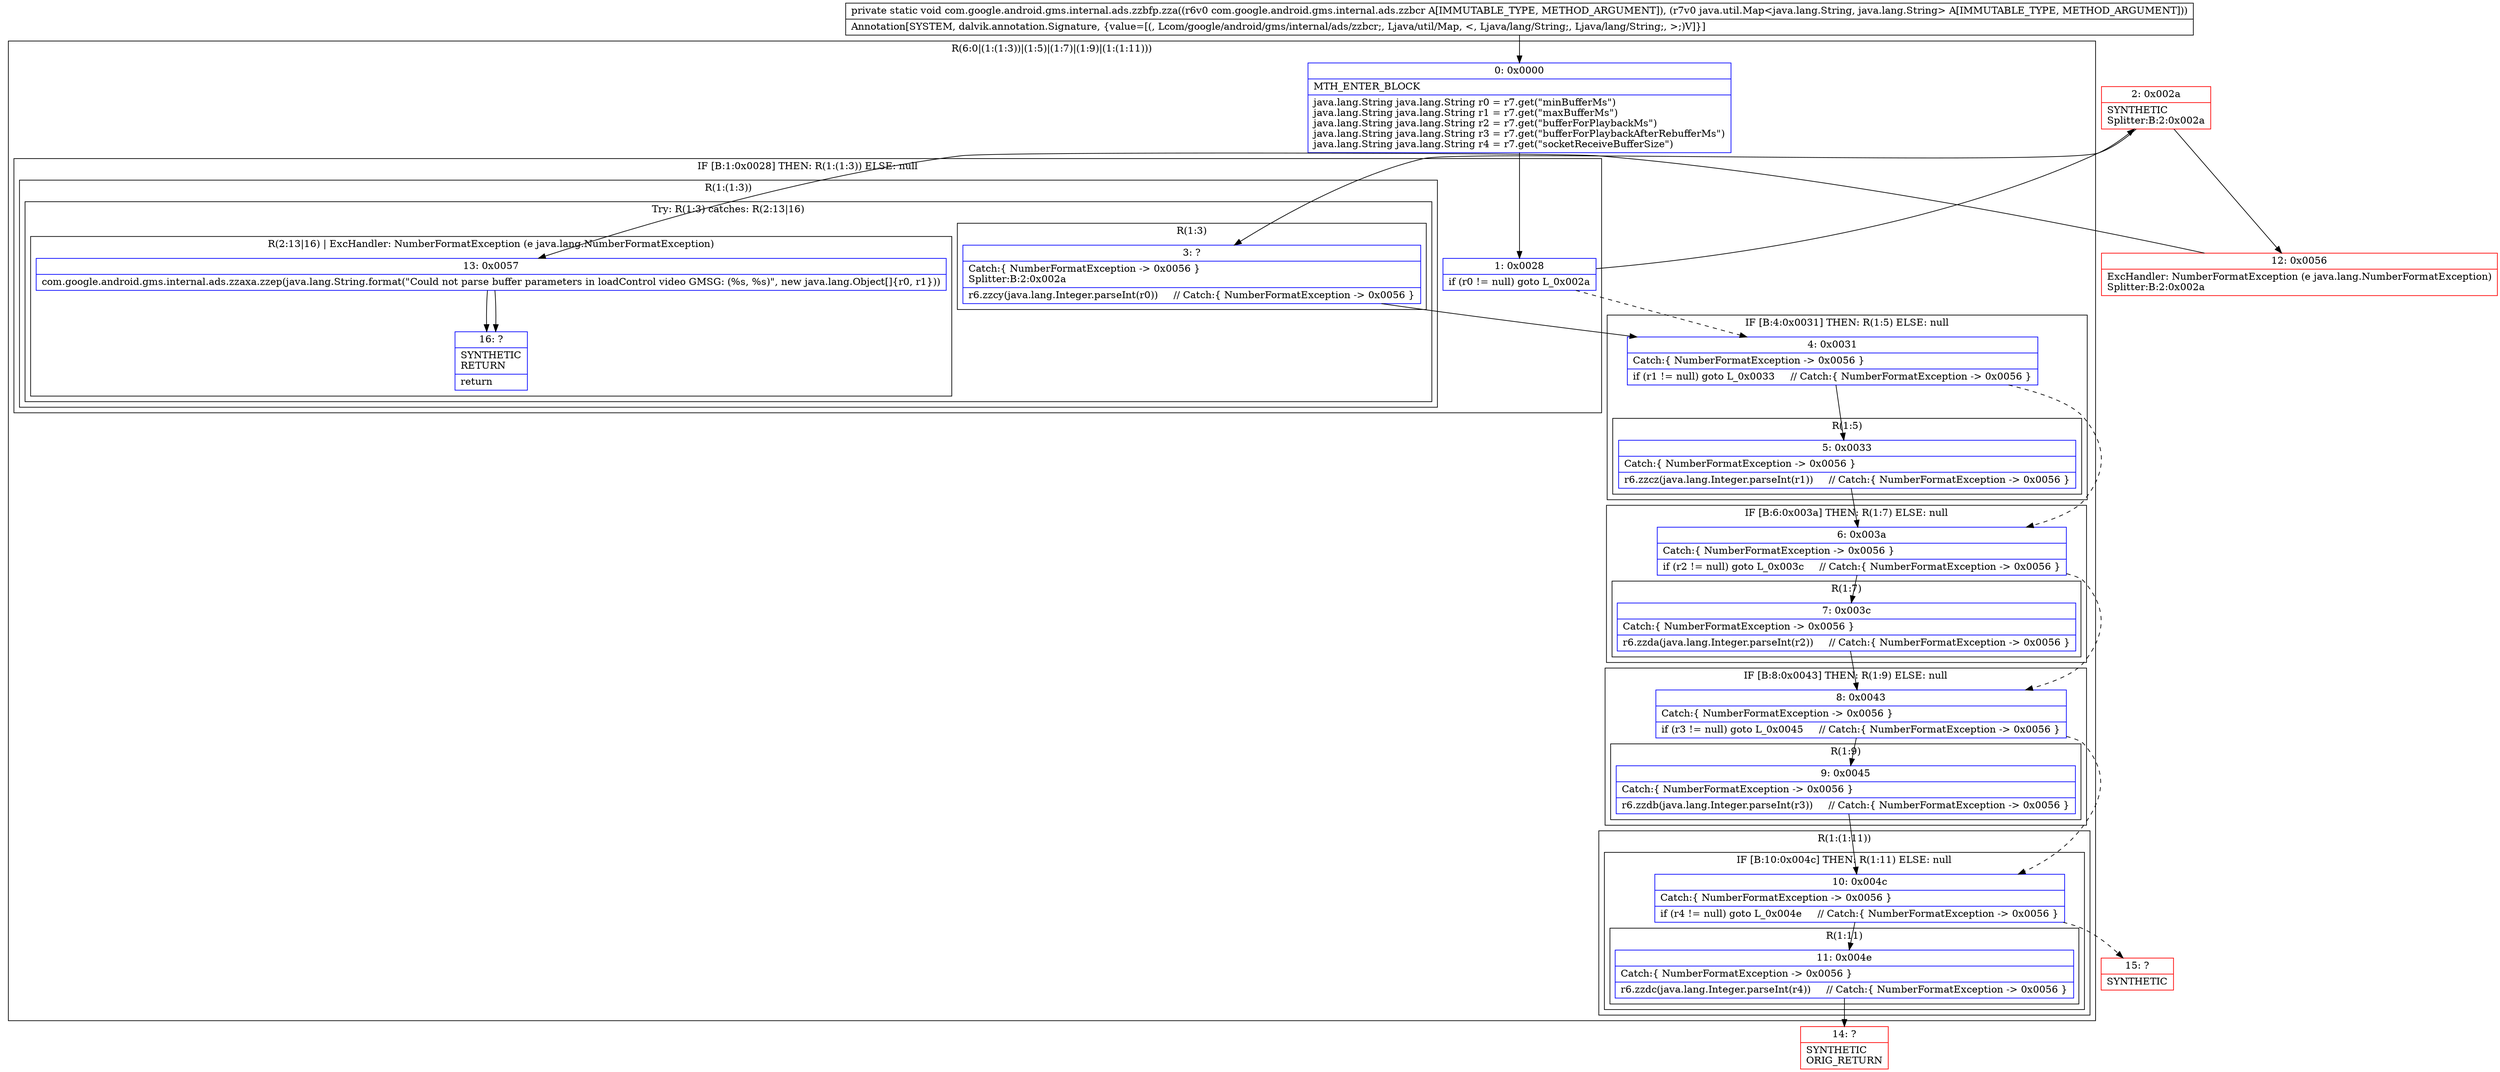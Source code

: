 digraph "CFG forcom.google.android.gms.internal.ads.zzbfp.zza(Lcom\/google\/android\/gms\/internal\/ads\/zzbcr;Ljava\/util\/Map;)V" {
subgraph cluster_Region_1755988172 {
label = "R(6:0|(1:(1:3))|(1:5)|(1:7)|(1:9)|(1:(1:11)))";
node [shape=record,color=blue];
Node_0 [shape=record,label="{0\:\ 0x0000|MTH_ENTER_BLOCK\l|java.lang.String java.lang.String r0 = r7.get(\"minBufferMs\")\ljava.lang.String java.lang.String r1 = r7.get(\"maxBufferMs\")\ljava.lang.String java.lang.String r2 = r7.get(\"bufferForPlaybackMs\")\ljava.lang.String java.lang.String r3 = r7.get(\"bufferForPlaybackAfterRebufferMs\")\ljava.lang.String java.lang.String r4 = r7.get(\"socketReceiveBufferSize\")\l}"];
subgraph cluster_IfRegion_1011321927 {
label = "IF [B:1:0x0028] THEN: R(1:(1:3)) ELSE: null";
node [shape=record,color=blue];
Node_1 [shape=record,label="{1\:\ 0x0028|if (r0 != null) goto L_0x002a\l}"];
subgraph cluster_Region_1609906561 {
label = "R(1:(1:3))";
node [shape=record,color=blue];
subgraph cluster_TryCatchRegion_219793094 {
label = "Try: R(1:3) catches: R(2:13|16)";
node [shape=record,color=blue];
subgraph cluster_Region_1265411336 {
label = "R(1:3)";
node [shape=record,color=blue];
Node_3 [shape=record,label="{3\:\ ?|Catch:\{ NumberFormatException \-\> 0x0056 \}\lSplitter:B:2:0x002a\l|r6.zzcy(java.lang.Integer.parseInt(r0))     \/\/ Catch:\{ NumberFormatException \-\> 0x0056 \}\l}"];
}
subgraph cluster_Region_1567305698 {
label = "R(2:13|16) | ExcHandler: NumberFormatException (e java.lang.NumberFormatException)\l";
node [shape=record,color=blue];
Node_13 [shape=record,label="{13\:\ 0x0057|com.google.android.gms.internal.ads.zzaxa.zzep(java.lang.String.format(\"Could not parse buffer parameters in loadControl video GMSG: (%s, %s)\", new java.lang.Object[]\{r0, r1\}))\l}"];
Node_16 [shape=record,label="{16\:\ ?|SYNTHETIC\lRETURN\l|return\l}"];
}
}
}
}
subgraph cluster_IfRegion_1744681123 {
label = "IF [B:4:0x0031] THEN: R(1:5) ELSE: null";
node [shape=record,color=blue];
Node_4 [shape=record,label="{4\:\ 0x0031|Catch:\{ NumberFormatException \-\> 0x0056 \}\l|if (r1 != null) goto L_0x0033     \/\/ Catch:\{ NumberFormatException \-\> 0x0056 \}\l}"];
subgraph cluster_Region_1733834159 {
label = "R(1:5)";
node [shape=record,color=blue];
Node_5 [shape=record,label="{5\:\ 0x0033|Catch:\{ NumberFormatException \-\> 0x0056 \}\l|r6.zzcz(java.lang.Integer.parseInt(r1))     \/\/ Catch:\{ NumberFormatException \-\> 0x0056 \}\l}"];
}
}
subgraph cluster_IfRegion_1228052649 {
label = "IF [B:6:0x003a] THEN: R(1:7) ELSE: null";
node [shape=record,color=blue];
Node_6 [shape=record,label="{6\:\ 0x003a|Catch:\{ NumberFormatException \-\> 0x0056 \}\l|if (r2 != null) goto L_0x003c     \/\/ Catch:\{ NumberFormatException \-\> 0x0056 \}\l}"];
subgraph cluster_Region_1302510162 {
label = "R(1:7)";
node [shape=record,color=blue];
Node_7 [shape=record,label="{7\:\ 0x003c|Catch:\{ NumberFormatException \-\> 0x0056 \}\l|r6.zzda(java.lang.Integer.parseInt(r2))     \/\/ Catch:\{ NumberFormatException \-\> 0x0056 \}\l}"];
}
}
subgraph cluster_IfRegion_1200634853 {
label = "IF [B:8:0x0043] THEN: R(1:9) ELSE: null";
node [shape=record,color=blue];
Node_8 [shape=record,label="{8\:\ 0x0043|Catch:\{ NumberFormatException \-\> 0x0056 \}\l|if (r3 != null) goto L_0x0045     \/\/ Catch:\{ NumberFormatException \-\> 0x0056 \}\l}"];
subgraph cluster_Region_1640209397 {
label = "R(1:9)";
node [shape=record,color=blue];
Node_9 [shape=record,label="{9\:\ 0x0045|Catch:\{ NumberFormatException \-\> 0x0056 \}\l|r6.zzdb(java.lang.Integer.parseInt(r3))     \/\/ Catch:\{ NumberFormatException \-\> 0x0056 \}\l}"];
}
}
subgraph cluster_Region_1061876936 {
label = "R(1:(1:11))";
node [shape=record,color=blue];
subgraph cluster_IfRegion_1021948084 {
label = "IF [B:10:0x004c] THEN: R(1:11) ELSE: null";
node [shape=record,color=blue];
Node_10 [shape=record,label="{10\:\ 0x004c|Catch:\{ NumberFormatException \-\> 0x0056 \}\l|if (r4 != null) goto L_0x004e     \/\/ Catch:\{ NumberFormatException \-\> 0x0056 \}\l}"];
subgraph cluster_Region_1682046289 {
label = "R(1:11)";
node [shape=record,color=blue];
Node_11 [shape=record,label="{11\:\ 0x004e|Catch:\{ NumberFormatException \-\> 0x0056 \}\l|r6.zzdc(java.lang.Integer.parseInt(r4))     \/\/ Catch:\{ NumberFormatException \-\> 0x0056 \}\l}"];
}
}
}
}
subgraph cluster_Region_1567305698 {
label = "R(2:13|16) | ExcHandler: NumberFormatException (e java.lang.NumberFormatException)\l";
node [shape=record,color=blue];
Node_13 [shape=record,label="{13\:\ 0x0057|com.google.android.gms.internal.ads.zzaxa.zzep(java.lang.String.format(\"Could not parse buffer parameters in loadControl video GMSG: (%s, %s)\", new java.lang.Object[]\{r0, r1\}))\l}"];
Node_16 [shape=record,label="{16\:\ ?|SYNTHETIC\lRETURN\l|return\l}"];
}
Node_2 [shape=record,color=red,label="{2\:\ 0x002a|SYNTHETIC\lSplitter:B:2:0x002a\l}"];
Node_12 [shape=record,color=red,label="{12\:\ 0x0056|ExcHandler: NumberFormatException (e java.lang.NumberFormatException)\lSplitter:B:2:0x002a\l}"];
Node_14 [shape=record,color=red,label="{14\:\ ?|SYNTHETIC\lORIG_RETURN\l}"];
Node_15 [shape=record,color=red,label="{15\:\ ?|SYNTHETIC\l}"];
MethodNode[shape=record,label="{private static void com.google.android.gms.internal.ads.zzbfp.zza((r6v0 com.google.android.gms.internal.ads.zzbcr A[IMMUTABLE_TYPE, METHOD_ARGUMENT]), (r7v0 java.util.Map\<java.lang.String, java.lang.String\> A[IMMUTABLE_TYPE, METHOD_ARGUMENT]))  | Annotation[SYSTEM, dalvik.annotation.Signature, \{value=[(, Lcom\/google\/android\/gms\/internal\/ads\/zzbcr;, Ljava\/util\/Map, \<, Ljava\/lang\/String;, Ljava\/lang\/String;, \>;)V]\}]\l}"];
MethodNode -> Node_0;
Node_0 -> Node_1;
Node_1 -> Node_2;
Node_1 -> Node_4[style=dashed];
Node_3 -> Node_4;
Node_13 -> Node_16;
Node_4 -> Node_5;
Node_4 -> Node_6[style=dashed];
Node_5 -> Node_6;
Node_6 -> Node_7;
Node_6 -> Node_8[style=dashed];
Node_7 -> Node_8;
Node_8 -> Node_9;
Node_8 -> Node_10[style=dashed];
Node_9 -> Node_10;
Node_10 -> Node_11;
Node_10 -> Node_15[style=dashed];
Node_11 -> Node_14;
Node_13 -> Node_16;
Node_2 -> Node_3;
Node_2 -> Node_12;
Node_12 -> Node_13;
}

